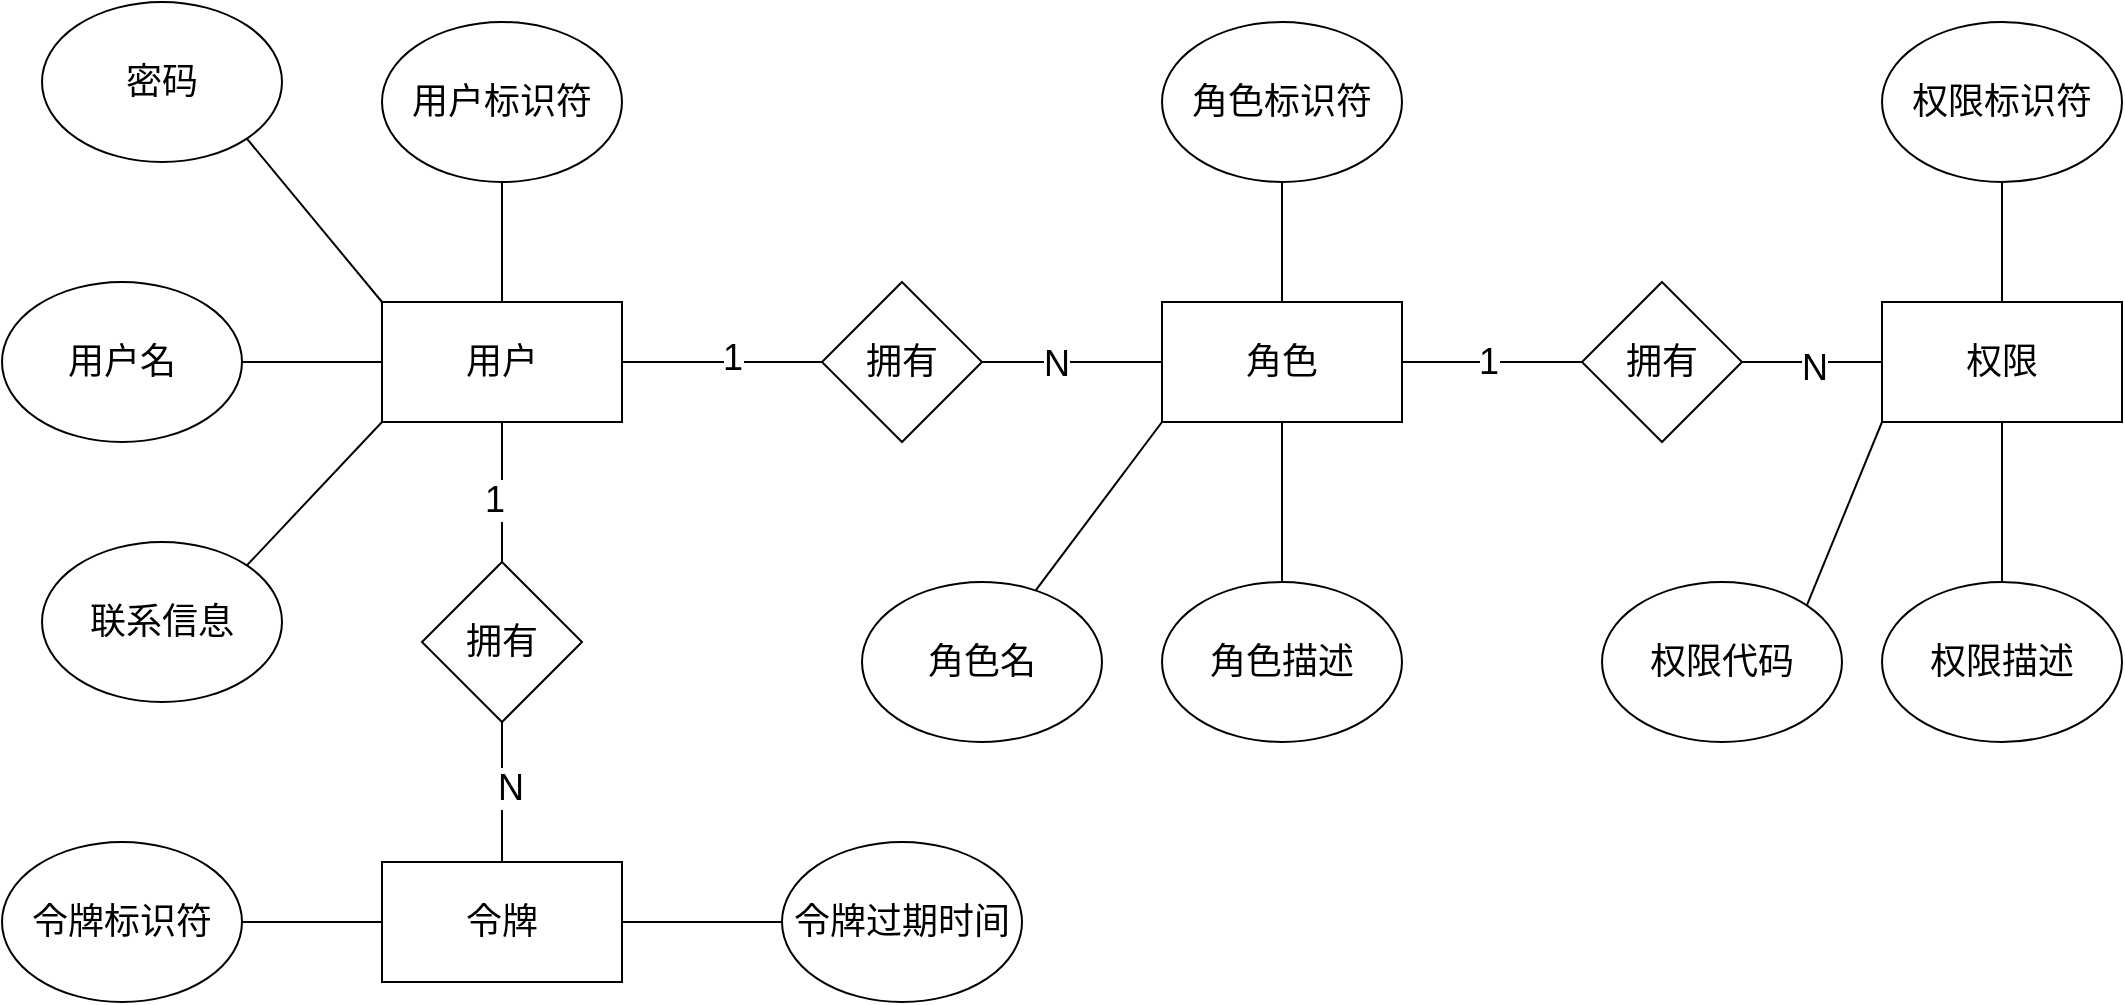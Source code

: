 <mxfile version="23.1.7" type="github">
  <diagram name="第 1 页" id="O520n5k4d-XmnUUx3r3Z">
    <mxGraphModel dx="2048" dy="724" grid="1" gridSize="10" guides="1" tooltips="1" connect="1" arrows="1" fold="1" page="1" pageScale="1" pageWidth="827" pageHeight="1169" math="0" shadow="0">
      <root>
        <mxCell id="0" />
        <mxCell id="1" parent="0" />
        <mxCell id="6Zg3kNEFJYCapv534Jjk-8" style="edgeStyle=orthogonalEdgeStyle;rounded=0;orthogonalLoop=1;jettySize=auto;html=1;exitX=0.5;exitY=0;exitDx=0;exitDy=0;entryX=0.5;entryY=1;entryDx=0;entryDy=0;endArrow=none;endFill=0;" parent="1" source="6Zg3kNEFJYCapv534Jjk-3" target="6Zg3kNEFJYCapv534Jjk-4" edge="1">
          <mxGeometry relative="1" as="geometry" />
        </mxCell>
        <mxCell id="6Zg3kNEFJYCapv534Jjk-9" style="edgeStyle=orthogonalEdgeStyle;rounded=0;orthogonalLoop=1;jettySize=auto;html=1;exitX=0;exitY=0.5;exitDx=0;exitDy=0;endArrow=none;endFill=0;" parent="1" source="6Zg3kNEFJYCapv534Jjk-3" target="6Zg3kNEFJYCapv534Jjk-5" edge="1">
          <mxGeometry relative="1" as="geometry" />
        </mxCell>
        <mxCell id="6Zg3kNEFJYCapv534Jjk-11" style="rounded=0;orthogonalLoop=1;jettySize=auto;html=1;exitX=0;exitY=1;exitDx=0;exitDy=0;entryX=1;entryY=0;entryDx=0;entryDy=0;endArrow=none;endFill=0;" parent="1" source="6Zg3kNEFJYCapv534Jjk-3" target="6Zg3kNEFJYCapv534Jjk-7" edge="1">
          <mxGeometry relative="1" as="geometry" />
        </mxCell>
        <mxCell id="6Zg3kNEFJYCapv534Jjk-17" style="edgeStyle=orthogonalEdgeStyle;rounded=0;orthogonalLoop=1;jettySize=auto;html=1;exitX=1;exitY=0.5;exitDx=0;exitDy=0;entryX=0;entryY=0.5;entryDx=0;entryDy=0;endArrow=none;endFill=0;" parent="1" source="6Zg3kNEFJYCapv534Jjk-3" target="6Zg3kNEFJYCapv534Jjk-13" edge="1">
          <mxGeometry relative="1" as="geometry" />
        </mxCell>
        <mxCell id="6Zg3kNEFJYCapv534Jjk-26" value="&lt;font style=&quot;font-size: 18px;&quot;&gt;1&lt;/font&gt;" style="edgeLabel;html=1;align=center;verticalAlign=middle;resizable=0;points=[];" parent="6Zg3kNEFJYCapv534Jjk-17" vertex="1" connectable="0">
          <mxGeometry x="0.087" y="2" relative="1" as="geometry">
            <mxPoint as="offset" />
          </mxGeometry>
        </mxCell>
        <mxCell id="6Zg3kNEFJYCapv534Jjk-38" style="rounded=0;orthogonalLoop=1;jettySize=auto;html=1;exitX=0;exitY=0;exitDx=0;exitDy=0;entryX=1;entryY=1;entryDx=0;entryDy=0;endArrow=none;endFill=0;" parent="1" source="6Zg3kNEFJYCapv534Jjk-3" target="6Zg3kNEFJYCapv534Jjk-6" edge="1">
          <mxGeometry relative="1" as="geometry" />
        </mxCell>
        <mxCell id="6Zg3kNEFJYCapv534Jjk-42" style="edgeStyle=orthogonalEdgeStyle;rounded=0;orthogonalLoop=1;jettySize=auto;html=1;exitX=0.5;exitY=1;exitDx=0;exitDy=0;endArrow=none;endFill=0;" parent="1" source="6Zg3kNEFJYCapv534Jjk-3" target="6Zg3kNEFJYCapv534Jjk-41" edge="1">
          <mxGeometry relative="1" as="geometry" />
        </mxCell>
        <mxCell id="cuGuRo7syj6w-kKDCdX4-1" value="&lt;font style=&quot;font-size: 18px;&quot;&gt;1&lt;/font&gt;" style="edgeLabel;html=1;align=center;verticalAlign=middle;resizable=0;points=[];" vertex="1" connectable="0" parent="6Zg3kNEFJYCapv534Jjk-42">
          <mxGeometry x="0.105" y="-4" relative="1" as="geometry">
            <mxPoint as="offset" />
          </mxGeometry>
        </mxCell>
        <mxCell id="6Zg3kNEFJYCapv534Jjk-3" value="&lt;font style=&quot;font-size: 18px;&quot;&gt;用户&lt;/font&gt;" style="rounded=0;whiteSpace=wrap;html=1;" parent="1" vertex="1">
          <mxGeometry x="180" y="270" width="120" height="60" as="geometry" />
        </mxCell>
        <mxCell id="6Zg3kNEFJYCapv534Jjk-4" value="&lt;font style=&quot;font-size: 18px;&quot;&gt;用户标识符&lt;/font&gt;" style="ellipse;whiteSpace=wrap;html=1;" parent="1" vertex="1">
          <mxGeometry x="180" y="130" width="120" height="80" as="geometry" />
        </mxCell>
        <mxCell id="6Zg3kNEFJYCapv534Jjk-5" value="&lt;font style=&quot;font-size: 18px;&quot;&gt;用户名&lt;/font&gt;" style="ellipse;whiteSpace=wrap;html=1;" parent="1" vertex="1">
          <mxGeometry x="-10" y="260" width="120" height="80" as="geometry" />
        </mxCell>
        <mxCell id="6Zg3kNEFJYCapv534Jjk-6" value="&lt;font style=&quot;font-size: 18px;&quot;&gt;密码&lt;/font&gt;" style="ellipse;whiteSpace=wrap;html=1;" parent="1" vertex="1">
          <mxGeometry x="10" y="120" width="120" height="80" as="geometry" />
        </mxCell>
        <mxCell id="6Zg3kNEFJYCapv534Jjk-7" value="&lt;font style=&quot;font-size: 18px;&quot;&gt;联系信息&lt;/font&gt;" style="ellipse;whiteSpace=wrap;html=1;" parent="1" vertex="1">
          <mxGeometry x="10" y="390" width="120" height="80" as="geometry" />
        </mxCell>
        <mxCell id="6Zg3kNEFJYCapv534Jjk-19" style="edgeStyle=orthogonalEdgeStyle;rounded=0;orthogonalLoop=1;jettySize=auto;html=1;exitX=0.5;exitY=0;exitDx=0;exitDy=0;entryX=0.5;entryY=1;entryDx=0;entryDy=0;endArrow=none;endFill=0;" parent="1" source="6Zg3kNEFJYCapv534Jjk-12" target="6Zg3kNEFJYCapv534Jjk-15" edge="1">
          <mxGeometry relative="1" as="geometry" />
        </mxCell>
        <mxCell id="6Zg3kNEFJYCapv534Jjk-22" style="rounded=0;orthogonalLoop=1;jettySize=auto;html=1;exitX=0;exitY=1;exitDx=0;exitDy=0;endArrow=none;endFill=0;" parent="1" source="6Zg3kNEFJYCapv534Jjk-12" target="6Zg3kNEFJYCapv534Jjk-14" edge="1">
          <mxGeometry relative="1" as="geometry" />
        </mxCell>
        <mxCell id="6Zg3kNEFJYCapv534Jjk-23" style="edgeStyle=orthogonalEdgeStyle;rounded=0;orthogonalLoop=1;jettySize=auto;html=1;exitX=0.5;exitY=1;exitDx=0;exitDy=0;entryX=0.5;entryY=0;entryDx=0;entryDy=0;endArrow=none;endFill=0;" parent="1" source="6Zg3kNEFJYCapv534Jjk-12" target="6Zg3kNEFJYCapv534Jjk-16" edge="1">
          <mxGeometry relative="1" as="geometry" />
        </mxCell>
        <mxCell id="6Zg3kNEFJYCapv534Jjk-28" style="edgeStyle=orthogonalEdgeStyle;rounded=0;orthogonalLoop=1;jettySize=auto;html=1;exitX=1;exitY=0.5;exitDx=0;exitDy=0;entryX=0;entryY=0.5;entryDx=0;entryDy=0;endArrow=none;endFill=0;" parent="1" source="6Zg3kNEFJYCapv534Jjk-12" target="6Zg3kNEFJYCapv534Jjk-25" edge="1">
          <mxGeometry relative="1" as="geometry" />
        </mxCell>
        <mxCell id="6Zg3kNEFJYCapv534Jjk-30" value="&lt;font style=&quot;font-size: 18px;&quot;&gt;1&lt;/font&gt;" style="edgeLabel;html=1;align=center;verticalAlign=middle;resizable=0;points=[];" parent="6Zg3kNEFJYCapv534Jjk-28" vertex="1" connectable="0">
          <mxGeometry x="-0.059" relative="1" as="geometry">
            <mxPoint as="offset" />
          </mxGeometry>
        </mxCell>
        <mxCell id="6Zg3kNEFJYCapv534Jjk-12" value="&lt;font style=&quot;font-size: 18px;&quot;&gt;角色&lt;/font&gt;" style="rounded=0;whiteSpace=wrap;html=1;" parent="1" vertex="1">
          <mxGeometry x="570" y="270" width="120" height="60" as="geometry" />
        </mxCell>
        <mxCell id="6Zg3kNEFJYCapv534Jjk-18" style="edgeStyle=orthogonalEdgeStyle;rounded=0;orthogonalLoop=1;jettySize=auto;html=1;exitX=1;exitY=0.5;exitDx=0;exitDy=0;entryX=0;entryY=0.5;entryDx=0;entryDy=0;endArrow=none;endFill=0;" parent="1" source="6Zg3kNEFJYCapv534Jjk-13" target="6Zg3kNEFJYCapv534Jjk-12" edge="1">
          <mxGeometry relative="1" as="geometry" />
        </mxCell>
        <mxCell id="6Zg3kNEFJYCapv534Jjk-27" value="&lt;font style=&quot;font-size: 18px;&quot;&gt;N&lt;/font&gt;" style="edgeLabel;html=1;align=center;verticalAlign=middle;resizable=0;points=[];" parent="6Zg3kNEFJYCapv534Jjk-18" vertex="1" connectable="0">
          <mxGeometry x="-0.193" y="-1" relative="1" as="geometry">
            <mxPoint as="offset" />
          </mxGeometry>
        </mxCell>
        <mxCell id="6Zg3kNEFJYCapv534Jjk-13" value="&lt;font style=&quot;font-size: 18px;&quot;&gt;拥有&lt;/font&gt;" style="rhombus;whiteSpace=wrap;html=1;" parent="1" vertex="1">
          <mxGeometry x="400" y="260" width="80" height="80" as="geometry" />
        </mxCell>
        <mxCell id="6Zg3kNEFJYCapv534Jjk-14" value="&lt;font style=&quot;font-size: 18px;&quot;&gt;角色名&lt;/font&gt;" style="ellipse;whiteSpace=wrap;html=1;" parent="1" vertex="1">
          <mxGeometry x="420" y="410" width="120" height="80" as="geometry" />
        </mxCell>
        <mxCell id="6Zg3kNEFJYCapv534Jjk-15" value="&lt;font style=&quot;font-size: 18px;&quot;&gt;角色标识符&lt;/font&gt;" style="ellipse;whiteSpace=wrap;html=1;" parent="1" vertex="1">
          <mxGeometry x="570" y="130" width="120" height="80" as="geometry" />
        </mxCell>
        <mxCell id="6Zg3kNEFJYCapv534Jjk-16" value="&lt;font style=&quot;font-size: 18px;&quot;&gt;角色描述&lt;/font&gt;" style="ellipse;whiteSpace=wrap;html=1;" parent="1" vertex="1">
          <mxGeometry x="570" y="410" width="120" height="80" as="geometry" />
        </mxCell>
        <mxCell id="6Zg3kNEFJYCapv534Jjk-35" style="rounded=0;orthogonalLoop=1;jettySize=auto;html=1;exitX=0;exitY=1;exitDx=0;exitDy=0;entryX=1;entryY=0;entryDx=0;entryDy=0;endArrow=none;endFill=0;" parent="1" source="6Zg3kNEFJYCapv534Jjk-24" target="6Zg3kNEFJYCapv534Jjk-33" edge="1">
          <mxGeometry relative="1" as="geometry" />
        </mxCell>
        <mxCell id="6Zg3kNEFJYCapv534Jjk-36" style="edgeStyle=orthogonalEdgeStyle;rounded=0;orthogonalLoop=1;jettySize=auto;html=1;exitX=0.5;exitY=1;exitDx=0;exitDy=0;endArrow=none;endFill=0;" parent="1" source="6Zg3kNEFJYCapv534Jjk-24" target="6Zg3kNEFJYCapv534Jjk-34" edge="1">
          <mxGeometry relative="1" as="geometry" />
        </mxCell>
        <mxCell id="6Zg3kNEFJYCapv534Jjk-37" style="edgeStyle=orthogonalEdgeStyle;rounded=0;orthogonalLoop=1;jettySize=auto;html=1;exitX=0.5;exitY=0;exitDx=0;exitDy=0;entryX=0.5;entryY=1;entryDx=0;entryDy=0;endArrow=none;endFill=0;" parent="1" source="6Zg3kNEFJYCapv534Jjk-24" target="6Zg3kNEFJYCapv534Jjk-32" edge="1">
          <mxGeometry relative="1" as="geometry" />
        </mxCell>
        <mxCell id="6Zg3kNEFJYCapv534Jjk-24" value="&lt;font style=&quot;font-size: 18px;&quot;&gt;权限&lt;/font&gt;" style="rounded=0;whiteSpace=wrap;html=1;" parent="1" vertex="1">
          <mxGeometry x="930" y="270" width="120" height="60" as="geometry" />
        </mxCell>
        <mxCell id="6Zg3kNEFJYCapv534Jjk-29" style="edgeStyle=orthogonalEdgeStyle;rounded=0;orthogonalLoop=1;jettySize=auto;html=1;exitX=1;exitY=0.5;exitDx=0;exitDy=0;entryX=0;entryY=0.5;entryDx=0;entryDy=0;endArrow=none;endFill=0;" parent="1" source="6Zg3kNEFJYCapv534Jjk-25" target="6Zg3kNEFJYCapv534Jjk-24" edge="1">
          <mxGeometry relative="1" as="geometry" />
        </mxCell>
        <mxCell id="6Zg3kNEFJYCapv534Jjk-31" value="&lt;font style=&quot;font-size: 18px;&quot;&gt;N&lt;/font&gt;" style="edgeLabel;html=1;align=center;verticalAlign=middle;resizable=0;points=[];" parent="6Zg3kNEFJYCapv534Jjk-29" vertex="1" connectable="0">
          <mxGeometry x="0.009" y="-3" relative="1" as="geometry">
            <mxPoint as="offset" />
          </mxGeometry>
        </mxCell>
        <mxCell id="6Zg3kNEFJYCapv534Jjk-25" value="&lt;font style=&quot;font-size: 18px;&quot;&gt;拥有&lt;/font&gt;" style="rhombus;whiteSpace=wrap;html=1;" parent="1" vertex="1">
          <mxGeometry x="780" y="260" width="80" height="80" as="geometry" />
        </mxCell>
        <mxCell id="6Zg3kNEFJYCapv534Jjk-32" value="&lt;font style=&quot;font-size: 18px;&quot;&gt;权限标识符&lt;/font&gt;" style="ellipse;whiteSpace=wrap;html=1;" parent="1" vertex="1">
          <mxGeometry x="930" y="130" width="120" height="80" as="geometry" />
        </mxCell>
        <mxCell id="6Zg3kNEFJYCapv534Jjk-33" value="&lt;font style=&quot;font-size: 18px;&quot;&gt;权限代码&lt;/font&gt;" style="ellipse;whiteSpace=wrap;html=1;" parent="1" vertex="1">
          <mxGeometry x="790" y="410" width="120" height="80" as="geometry" />
        </mxCell>
        <mxCell id="6Zg3kNEFJYCapv534Jjk-34" value="&lt;font style=&quot;font-size: 18px;&quot;&gt;权限描述&lt;/font&gt;" style="ellipse;whiteSpace=wrap;html=1;" parent="1" vertex="1">
          <mxGeometry x="930" y="410" width="120" height="80" as="geometry" />
        </mxCell>
        <mxCell id="6Zg3kNEFJYCapv534Jjk-47" style="edgeStyle=orthogonalEdgeStyle;rounded=0;orthogonalLoop=1;jettySize=auto;html=1;exitX=1;exitY=0.5;exitDx=0;exitDy=0;endArrow=none;endFill=0;" parent="1" source="6Zg3kNEFJYCapv534Jjk-40" target="6Zg3kNEFJYCapv534Jjk-45" edge="1">
          <mxGeometry relative="1" as="geometry" />
        </mxCell>
        <mxCell id="6Zg3kNEFJYCapv534Jjk-40" value="&lt;font style=&quot;font-size: 18px;&quot;&gt;令牌&lt;/font&gt;" style="rounded=0;whiteSpace=wrap;html=1;" parent="1" vertex="1">
          <mxGeometry x="180" y="550" width="120" height="60" as="geometry" />
        </mxCell>
        <mxCell id="6Zg3kNEFJYCapv534Jjk-43" style="edgeStyle=orthogonalEdgeStyle;rounded=0;orthogonalLoop=1;jettySize=auto;html=1;exitX=0.5;exitY=1;exitDx=0;exitDy=0;entryX=0.5;entryY=0;entryDx=0;entryDy=0;endArrow=none;endFill=0;" parent="1" source="6Zg3kNEFJYCapv534Jjk-41" target="6Zg3kNEFJYCapv534Jjk-40" edge="1">
          <mxGeometry relative="1" as="geometry" />
        </mxCell>
        <mxCell id="cuGuRo7syj6w-kKDCdX4-2" value="&lt;font style=&quot;font-size: 18px;&quot;&gt;N&lt;/font&gt;" style="edgeLabel;html=1;align=center;verticalAlign=middle;resizable=0;points=[];" vertex="1" connectable="0" parent="6Zg3kNEFJYCapv534Jjk-43">
          <mxGeometry x="-0.076" y="4" relative="1" as="geometry">
            <mxPoint as="offset" />
          </mxGeometry>
        </mxCell>
        <mxCell id="6Zg3kNEFJYCapv534Jjk-41" value="&lt;span style=&quot;font-size: 18px;&quot;&gt;拥有&lt;/span&gt;" style="rhombus;whiteSpace=wrap;html=1;" parent="1" vertex="1">
          <mxGeometry x="200" y="400" width="80" height="80" as="geometry" />
        </mxCell>
        <mxCell id="6Zg3kNEFJYCapv534Jjk-46" style="edgeStyle=orthogonalEdgeStyle;rounded=0;orthogonalLoop=1;jettySize=auto;html=1;exitX=1;exitY=0.5;exitDx=0;exitDy=0;entryX=0;entryY=0.5;entryDx=0;entryDy=0;endArrow=none;endFill=0;" parent="1" source="6Zg3kNEFJYCapv534Jjk-44" target="6Zg3kNEFJYCapv534Jjk-40" edge="1">
          <mxGeometry relative="1" as="geometry" />
        </mxCell>
        <mxCell id="6Zg3kNEFJYCapv534Jjk-44" value="&lt;font style=&quot;font-size: 18px;&quot;&gt;令牌标识符&lt;/font&gt;" style="ellipse;whiteSpace=wrap;html=1;" parent="1" vertex="1">
          <mxGeometry x="-10" y="540" width="120" height="80" as="geometry" />
        </mxCell>
        <mxCell id="6Zg3kNEFJYCapv534Jjk-45" value="&lt;font style=&quot;font-size: 18px;&quot;&gt;令牌过期时间&lt;/font&gt;" style="ellipse;whiteSpace=wrap;html=1;" parent="1" vertex="1">
          <mxGeometry x="380" y="540" width="120" height="80" as="geometry" />
        </mxCell>
      </root>
    </mxGraphModel>
  </diagram>
</mxfile>
